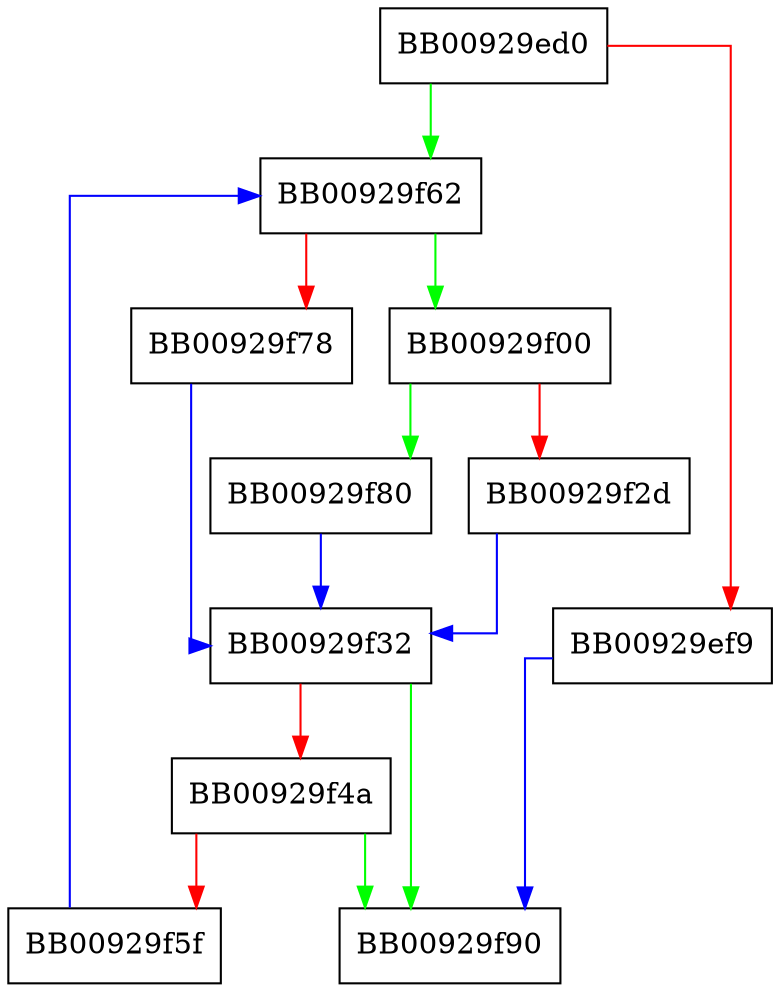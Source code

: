 digraph frame_downheap {
  node [shape="box"];
  graph [splines=ortho];
  BB00929ed0 -> BB00929f62 [color="green"];
  BB00929ed0 -> BB00929ef9 [color="red"];
  BB00929ef9 -> BB00929f90 [color="blue"];
  BB00929f00 -> BB00929f80 [color="green"];
  BB00929f00 -> BB00929f2d [color="red"];
  BB00929f2d -> BB00929f32 [color="blue"];
  BB00929f32 -> BB00929f90 [color="green"];
  BB00929f32 -> BB00929f4a [color="red"];
  BB00929f4a -> BB00929f90 [color="green"];
  BB00929f4a -> BB00929f5f [color="red"];
  BB00929f5f -> BB00929f62 [color="blue"];
  BB00929f62 -> BB00929f00 [color="green"];
  BB00929f62 -> BB00929f78 [color="red"];
  BB00929f78 -> BB00929f32 [color="blue"];
  BB00929f80 -> BB00929f32 [color="blue"];
}